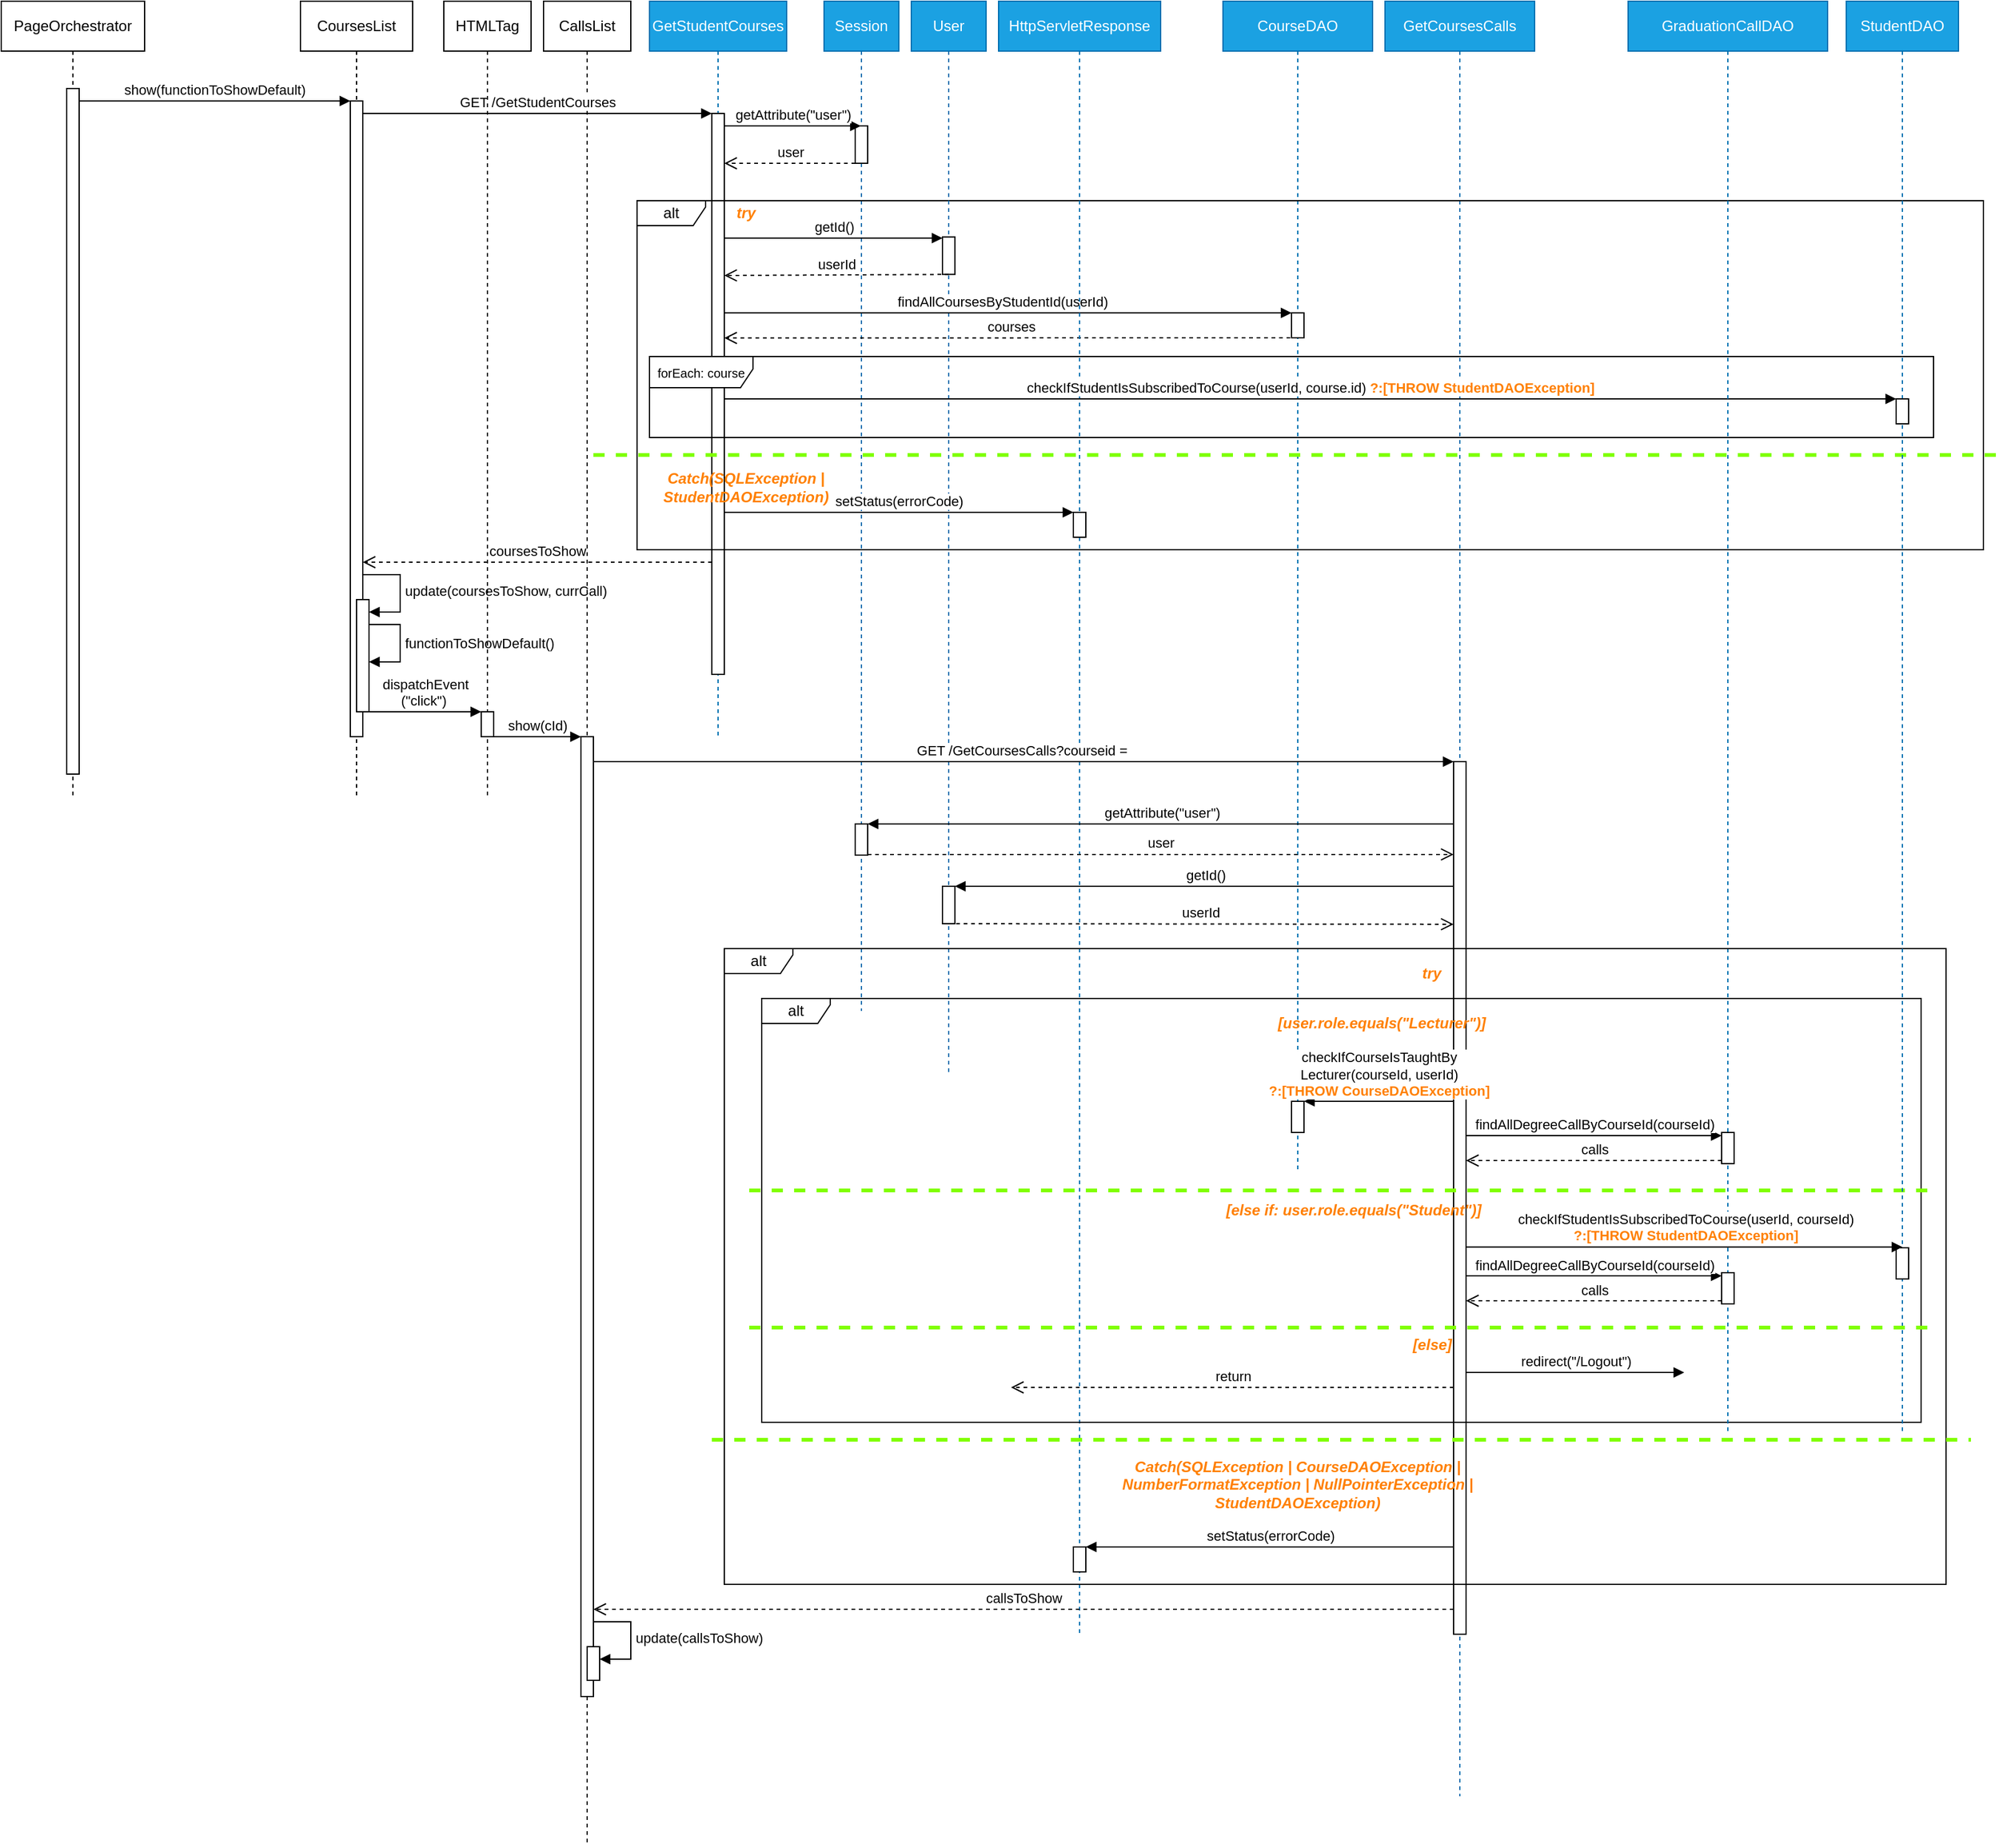 <mxfile version="21.3.7" type="device">
  <diagram name="Page-1" id="2YBvvXClWsGukQMizWep">
    <mxGraphModel dx="1424" dy="1508" grid="1" gridSize="10" guides="1" tooltips="1" connect="1" arrows="1" fold="1" page="1" pageScale="1" pageWidth="850" pageHeight="1100" math="0" shadow="0">
      <root>
        <mxCell id="0" />
        <mxCell id="1" parent="0" />
        <mxCell id="M9PD0NIGUe1Zu08BfeJv-1" value="GetCoursesCalls" style="shape=umlLifeline;perimeter=lifelinePerimeter;whiteSpace=wrap;html=1;container=0;dropTarget=0;collapsible=0;recursiveResize=0;outlineConnect=0;portConstraint=eastwest;newEdgeStyle={&quot;edgeStyle&quot;:&quot;elbowEdgeStyle&quot;,&quot;elbow&quot;:&quot;vertical&quot;,&quot;curved&quot;:0,&quot;rounded&quot;:0};fillColor=#1ba1e2;fontColor=#ffffff;strokeColor=#006EAF;" vertex="1" parent="1">
          <mxGeometry x="1910" y="210" width="120" height="1440" as="geometry" />
        </mxCell>
        <mxCell id="M9PD0NIGUe1Zu08BfeJv-2" value="" style="html=1;points=[];perimeter=orthogonalPerimeter;outlineConnect=0;targetShapes=umlLifeline;portConstraint=eastwest;newEdgeStyle={&quot;edgeStyle&quot;:&quot;elbowEdgeStyle&quot;,&quot;elbow&quot;:&quot;vertical&quot;,&quot;curved&quot;:0,&quot;rounded&quot;:0};" vertex="1" parent="1">
          <mxGeometry x="1965" y="820" width="10" height="700" as="geometry" />
        </mxCell>
        <mxCell id="M9PD0NIGUe1Zu08BfeJv-3" value="PageOrchestrator" style="shape=umlLifeline;perimeter=lifelinePerimeter;whiteSpace=wrap;html=1;container=0;dropTarget=0;collapsible=0;recursiveResize=0;outlineConnect=0;portConstraint=eastwest;newEdgeStyle={&quot;edgeStyle&quot;:&quot;elbowEdgeStyle&quot;,&quot;elbow&quot;:&quot;vertical&quot;,&quot;curved&quot;:0,&quot;rounded&quot;:0};" vertex="1" parent="1">
          <mxGeometry x="800" y="210" width="115" height="640" as="geometry" />
        </mxCell>
        <mxCell id="M9PD0NIGUe1Zu08BfeJv-4" value="" style="html=1;points=[];perimeter=orthogonalPerimeter;outlineConnect=0;targetShapes=umlLifeline;portConstraint=eastwest;newEdgeStyle={&quot;edgeStyle&quot;:&quot;elbowEdgeStyle&quot;,&quot;elbow&quot;:&quot;vertical&quot;,&quot;curved&quot;:0,&quot;rounded&quot;:0};" vertex="1" parent="M9PD0NIGUe1Zu08BfeJv-3">
          <mxGeometry x="52.5" y="70" width="10" height="550" as="geometry" />
        </mxCell>
        <mxCell id="M9PD0NIGUe1Zu08BfeJv-7" value="CoursesList" style="shape=umlLifeline;perimeter=lifelinePerimeter;whiteSpace=wrap;html=1;container=0;dropTarget=0;collapsible=0;recursiveResize=0;outlineConnect=0;portConstraint=eastwest;newEdgeStyle={&quot;edgeStyle&quot;:&quot;elbowEdgeStyle&quot;,&quot;elbow&quot;:&quot;vertical&quot;,&quot;curved&quot;:0,&quot;rounded&quot;:0};" vertex="1" parent="1">
          <mxGeometry x="1040" y="210" width="90" height="640" as="geometry" />
        </mxCell>
        <mxCell id="M9PD0NIGUe1Zu08BfeJv-8" value="" style="html=1;points=[];perimeter=orthogonalPerimeter;outlineConnect=0;targetShapes=umlLifeline;portConstraint=eastwest;newEdgeStyle={&quot;edgeStyle&quot;:&quot;elbowEdgeStyle&quot;,&quot;elbow&quot;:&quot;vertical&quot;,&quot;curved&quot;:0,&quot;rounded&quot;:0};" vertex="1" parent="M9PD0NIGUe1Zu08BfeJv-7">
          <mxGeometry x="40" y="80" width="10" height="510" as="geometry" />
        </mxCell>
        <mxCell id="M9PD0NIGUe1Zu08BfeJv-9" value="" style="html=1;points=[];perimeter=orthogonalPerimeter;outlineConnect=0;targetShapes=umlLifeline;portConstraint=eastwest;newEdgeStyle={&quot;edgeStyle&quot;:&quot;elbowEdgeStyle&quot;,&quot;elbow&quot;:&quot;vertical&quot;,&quot;curved&quot;:0,&quot;rounded&quot;:0};" vertex="1" parent="M9PD0NIGUe1Zu08BfeJv-7">
          <mxGeometry x="45" y="480" width="10" height="90" as="geometry" />
        </mxCell>
        <mxCell id="M9PD0NIGUe1Zu08BfeJv-10" value="update(coursesToShow, currCall)" style="html=1;align=left;spacingLeft=2;endArrow=block;rounded=0;edgeStyle=orthogonalEdgeStyle;curved=0;rounded=0;" edge="1" parent="M9PD0NIGUe1Zu08BfeJv-7" target="M9PD0NIGUe1Zu08BfeJv-9">
          <mxGeometry relative="1" as="geometry">
            <mxPoint x="50" y="460" as="sourcePoint" />
            <Array as="points">
              <mxPoint x="80" y="490" />
            </Array>
          </mxGeometry>
        </mxCell>
        <mxCell id="M9PD0NIGUe1Zu08BfeJv-11" value="CallsList" style="shape=umlLifeline;perimeter=lifelinePerimeter;whiteSpace=wrap;html=1;container=0;dropTarget=0;collapsible=0;recursiveResize=0;outlineConnect=0;portConstraint=eastwest;newEdgeStyle={&quot;edgeStyle&quot;:&quot;elbowEdgeStyle&quot;,&quot;elbow&quot;:&quot;vertical&quot;,&quot;curved&quot;:0,&quot;rounded&quot;:0};" vertex="1" parent="1">
          <mxGeometry x="1235" y="210" width="70" height="1480" as="geometry" />
        </mxCell>
        <mxCell id="M9PD0NIGUe1Zu08BfeJv-12" value="" style="html=1;points=[];perimeter=orthogonalPerimeter;outlineConnect=0;targetShapes=umlLifeline;portConstraint=eastwest;newEdgeStyle={&quot;edgeStyle&quot;:&quot;elbowEdgeStyle&quot;,&quot;elbow&quot;:&quot;vertical&quot;,&quot;curved&quot;:0,&quot;rounded&quot;:0};" vertex="1" parent="M9PD0NIGUe1Zu08BfeJv-11">
          <mxGeometry x="30" y="590" width="10" height="770" as="geometry" />
        </mxCell>
        <mxCell id="M9PD0NIGUe1Zu08BfeJv-13" value="" style="html=1;points=[];perimeter=orthogonalPerimeter;outlineConnect=0;targetShapes=umlLifeline;portConstraint=eastwest;newEdgeStyle={&quot;edgeStyle&quot;:&quot;elbowEdgeStyle&quot;,&quot;elbow&quot;:&quot;vertical&quot;,&quot;curved&quot;:0,&quot;rounded&quot;:0};" vertex="1" parent="M9PD0NIGUe1Zu08BfeJv-11">
          <mxGeometry x="35" y="1320" width="10" height="27" as="geometry" />
        </mxCell>
        <mxCell id="M9PD0NIGUe1Zu08BfeJv-14" value="update(callsToShow)" style="html=1;align=left;spacingLeft=2;endArrow=block;rounded=0;edgeStyle=orthogonalEdgeStyle;curved=0;rounded=0;" edge="1" parent="M9PD0NIGUe1Zu08BfeJv-11" target="M9PD0NIGUe1Zu08BfeJv-13">
          <mxGeometry relative="1" as="geometry">
            <mxPoint x="40" y="1300" as="sourcePoint" />
            <Array as="points">
              <mxPoint x="70" y="1330" />
            </Array>
          </mxGeometry>
        </mxCell>
        <mxCell id="M9PD0NIGUe1Zu08BfeJv-17" value="GetStudentCourses" style="shape=umlLifeline;perimeter=lifelinePerimeter;whiteSpace=wrap;html=1;container=0;dropTarget=0;collapsible=0;recursiveResize=0;outlineConnect=0;portConstraint=eastwest;newEdgeStyle={&quot;edgeStyle&quot;:&quot;elbowEdgeStyle&quot;,&quot;elbow&quot;:&quot;vertical&quot;,&quot;curved&quot;:0,&quot;rounded&quot;:0};fillColor=#1ba1e2;fontColor=#ffffff;strokeColor=#006EAF;" vertex="1" parent="1">
          <mxGeometry x="1320" y="210" width="110" height="590" as="geometry" />
        </mxCell>
        <mxCell id="M9PD0NIGUe1Zu08BfeJv-18" value="" style="html=1;points=[];perimeter=orthogonalPerimeter;outlineConnect=0;targetShapes=umlLifeline;portConstraint=eastwest;newEdgeStyle={&quot;edgeStyle&quot;:&quot;elbowEdgeStyle&quot;,&quot;elbow&quot;:&quot;vertical&quot;,&quot;curved&quot;:0,&quot;rounded&quot;:0};" vertex="1" parent="M9PD0NIGUe1Zu08BfeJv-17">
          <mxGeometry x="50" y="90" width="10" height="450" as="geometry" />
        </mxCell>
        <mxCell id="M9PD0NIGUe1Zu08BfeJv-19" value="Session" style="shape=umlLifeline;perimeter=lifelinePerimeter;whiteSpace=wrap;html=1;container=0;dropTarget=0;collapsible=0;recursiveResize=0;outlineConnect=0;portConstraint=eastwest;newEdgeStyle={&quot;edgeStyle&quot;:&quot;elbowEdgeStyle&quot;,&quot;elbow&quot;:&quot;vertical&quot;,&quot;curved&quot;:0,&quot;rounded&quot;:0};fillColor=#1ba1e2;fontColor=#ffffff;strokeColor=#006EAF;" vertex="1" parent="1">
          <mxGeometry x="1460" y="210" width="60" height="810" as="geometry" />
        </mxCell>
        <mxCell id="M9PD0NIGUe1Zu08BfeJv-20" value="" style="html=1;points=[];perimeter=orthogonalPerimeter;outlineConnect=0;targetShapes=umlLifeline;portConstraint=eastwest;newEdgeStyle={&quot;edgeStyle&quot;:&quot;elbowEdgeStyle&quot;,&quot;elbow&quot;:&quot;vertical&quot;,&quot;curved&quot;:0,&quot;rounded&quot;:0};" vertex="1" parent="M9PD0NIGUe1Zu08BfeJv-19">
          <mxGeometry x="25" y="100" width="10" height="30" as="geometry" />
        </mxCell>
        <mxCell id="M9PD0NIGUe1Zu08BfeJv-21" value="CourseDAO" style="shape=umlLifeline;perimeter=lifelinePerimeter;whiteSpace=wrap;html=1;container=0;dropTarget=0;collapsible=0;recursiveResize=0;outlineConnect=0;portConstraint=eastwest;newEdgeStyle={&quot;edgeStyle&quot;:&quot;elbowEdgeStyle&quot;,&quot;elbow&quot;:&quot;vertical&quot;,&quot;curved&quot;:0,&quot;rounded&quot;:0};fillColor=#1ba1e2;fontColor=#ffffff;strokeColor=#006EAF;" vertex="1" parent="1">
          <mxGeometry x="1780" y="210" width="120" height="940" as="geometry" />
        </mxCell>
        <mxCell id="M9PD0NIGUe1Zu08BfeJv-25" value="show(functionToShowDefault)" style="html=1;verticalAlign=bottom;endArrow=block;edgeStyle=elbowEdgeStyle;elbow=vertical;curved=0;rounded=0;" edge="1" parent="1" source="M9PD0NIGUe1Zu08BfeJv-4" target="M9PD0NIGUe1Zu08BfeJv-8">
          <mxGeometry x="-0.001" relative="1" as="geometry">
            <mxPoint x="465" y="760" as="sourcePoint" />
            <Array as="points">
              <mxPoint x="870" y="290" />
              <mxPoint x="715" y="280" />
              <mxPoint x="679" y="760" />
              <mxPoint x="503" y="769.17" />
              <mxPoint x="483" y="779.17" />
              <mxPoint x="503" y="769.17" />
            </Array>
            <mxPoint x="912" y="760" as="targetPoint" />
            <mxPoint as="offset" />
          </mxGeometry>
        </mxCell>
        <mxCell id="M9PD0NIGUe1Zu08BfeJv-26" value="GET /GetStudentCourses" style="html=1;verticalAlign=bottom;endArrow=block;edgeStyle=elbowEdgeStyle;elbow=vertical;curved=0;rounded=0;" edge="1" parent="1" source="M9PD0NIGUe1Zu08BfeJv-8" target="M9PD0NIGUe1Zu08BfeJv-18">
          <mxGeometry x="-0.001" relative="1" as="geometry">
            <mxPoint x="959" y="290" as="sourcePoint" />
            <Array as="points">
              <mxPoint x="1160" y="300" />
              <mxPoint x="1071" y="290" />
              <mxPoint x="1211" y="280" />
              <mxPoint x="1175" y="760" />
              <mxPoint x="999" y="769.17" />
              <mxPoint x="979" y="779.17" />
              <mxPoint x="999" y="769.17" />
            </Array>
            <mxPoint x="1280" y="120" as="targetPoint" />
            <mxPoint as="offset" />
          </mxGeometry>
        </mxCell>
        <mxCell id="M9PD0NIGUe1Zu08BfeJv-27" value="getAttribute(&quot;user&quot;)" style="html=1;verticalAlign=bottom;endArrow=block;edgeStyle=elbowEdgeStyle;elbow=vertical;curved=0;rounded=0;" edge="1" parent="1" source="M9PD0NIGUe1Zu08BfeJv-18" target="M9PD0NIGUe1Zu08BfeJv-19">
          <mxGeometry x="-0.003" width="80" relative="1" as="geometry">
            <mxPoint x="1400" y="320" as="sourcePoint" />
            <mxPoint x="1480" y="320" as="targetPoint" />
            <Array as="points">
              <mxPoint x="1390" y="310" />
            </Array>
            <mxPoint as="offset" />
          </mxGeometry>
        </mxCell>
        <mxCell id="M9PD0NIGUe1Zu08BfeJv-28" value="user" style="html=1;verticalAlign=bottom;endArrow=open;dashed=1;endSize=8;edgeStyle=elbowEdgeStyle;elbow=vertical;curved=0;rounded=0;" edge="1" parent="1" source="M9PD0NIGUe1Zu08BfeJv-20" target="M9PD0NIGUe1Zu08BfeJv-18">
          <mxGeometry relative="1" as="geometry">
            <mxPoint x="1490" y="340" as="sourcePoint" />
            <mxPoint x="1410" y="340" as="targetPoint" />
            <Array as="points">
              <mxPoint x="1450" y="340" />
              <mxPoint x="1470" y="340" />
            </Array>
          </mxGeometry>
        </mxCell>
        <mxCell id="M9PD0NIGUe1Zu08BfeJv-29" value="alt" style="shape=umlFrame;whiteSpace=wrap;html=1;pointerEvents=0;width=55;height=20;" vertex="1" parent="1">
          <mxGeometry x="1310" y="370" width="1080" height="280" as="geometry" />
        </mxCell>
        <mxCell id="M9PD0NIGUe1Zu08BfeJv-30" value="try" style="text;html=1;strokeColor=none;fillColor=none;align=center;verticalAlign=middle;whiteSpace=wrap;rounded=0;fontStyle=3;fontColor=#FF8000;" vertex="1" parent="1">
          <mxGeometry x="1350" y="370" width="95" height="20" as="geometry" />
        </mxCell>
        <mxCell id="M9PD0NIGUe1Zu08BfeJv-31" value="" style="line;strokeWidth=3;fillColor=#80FF00;align=left;verticalAlign=middle;spacingTop=-1;spacingLeft=3;spacingRight=3;rotatable=0;labelPosition=right;points=[];portConstraint=eastwest;strokeColor=#80FF00;dashed=1;fontColor=#ffffff;fontStyle=0" vertex="1" parent="1">
          <mxGeometry x="1275" y="570" width="1125" height="8" as="geometry" />
        </mxCell>
        <mxCell id="M9PD0NIGUe1Zu08BfeJv-32" value="Catch(SQLException | StudentDAOException)" style="text;html=1;align=center;verticalAlign=middle;whiteSpace=wrap;rounded=0;fontStyle=3;fontColor=#FF8000;" vertex="1" parent="1">
          <mxGeometry x="1326.25" y="590" width="142.5" height="20" as="geometry" />
        </mxCell>
        <mxCell id="M9PD0NIGUe1Zu08BfeJv-33" value="getId()" style="html=1;verticalAlign=bottom;endArrow=block;edgeStyle=elbowEdgeStyle;elbow=vertical;curved=0;rounded=0;" edge="1" parent="1" source="M9PD0NIGUe1Zu08BfeJv-18" target="M9PD0NIGUe1Zu08BfeJv-35">
          <mxGeometry width="80" relative="1" as="geometry">
            <mxPoint x="1380" y="410" as="sourcePoint" />
            <mxPoint x="1550" y="330" as="targetPoint" />
            <Array as="points">
              <mxPoint x="1530" y="400" />
            </Array>
          </mxGeometry>
        </mxCell>
        <mxCell id="M9PD0NIGUe1Zu08BfeJv-34" value="User" style="shape=umlLifeline;perimeter=lifelinePerimeter;whiteSpace=wrap;html=1;container=0;dropTarget=0;collapsible=0;recursiveResize=0;outlineConnect=0;portConstraint=eastwest;newEdgeStyle={&quot;edgeStyle&quot;:&quot;elbowEdgeStyle&quot;,&quot;elbow&quot;:&quot;vertical&quot;,&quot;curved&quot;:0,&quot;rounded&quot;:0};fillColor=#1ba1e2;fontColor=#ffffff;strokeColor=#006EAF;" vertex="1" parent="1">
          <mxGeometry x="1530" y="210" width="60" height="860" as="geometry" />
        </mxCell>
        <mxCell id="M9PD0NIGUe1Zu08BfeJv-35" value="" style="html=1;points=[];perimeter=orthogonalPerimeter;outlineConnect=0;targetShapes=umlLifeline;portConstraint=eastwest;newEdgeStyle={&quot;edgeStyle&quot;:&quot;elbowEdgeStyle&quot;,&quot;elbow&quot;:&quot;vertical&quot;,&quot;curved&quot;:0,&quot;rounded&quot;:0};" vertex="1" parent="M9PD0NIGUe1Zu08BfeJv-34">
          <mxGeometry x="25" y="189.13" width="10" height="30" as="geometry" />
        </mxCell>
        <mxCell id="M9PD0NIGUe1Zu08BfeJv-36" value="" style="html=1;points=[];perimeter=orthogonalPerimeter;outlineConnect=0;targetShapes=umlLifeline;portConstraint=eastwest;newEdgeStyle={&quot;edgeStyle&quot;:&quot;elbowEdgeStyle&quot;,&quot;elbow&quot;:&quot;vertical&quot;,&quot;curved&quot;:0,&quot;rounded&quot;:0};" vertex="1" parent="M9PD0NIGUe1Zu08BfeJv-34">
          <mxGeometry x="25" y="710" width="10" height="30" as="geometry" />
        </mxCell>
        <mxCell id="M9PD0NIGUe1Zu08BfeJv-37" value="getId()" style="html=1;verticalAlign=bottom;endArrow=block;edgeStyle=elbowEdgeStyle;elbow=vertical;curved=0;rounded=0;" edge="1" parent="M9PD0NIGUe1Zu08BfeJv-34" target="M9PD0NIGUe1Zu08BfeJv-36">
          <mxGeometry x="-0.003" width="80" relative="1" as="geometry">
            <mxPoint x="435" y="710" as="sourcePoint" />
            <mxPoint x="-35" y="710" as="targetPoint" />
            <Array as="points">
              <mxPoint x="80" y="710" />
            </Array>
            <mxPoint as="offset" />
          </mxGeometry>
        </mxCell>
        <mxCell id="M9PD0NIGUe1Zu08BfeJv-38" value="userId" style="html=1;verticalAlign=bottom;endArrow=open;dashed=1;endSize=8;edgeStyle=elbowEdgeStyle;elbow=vertical;curved=0;rounded=0;" edge="1" parent="M9PD0NIGUe1Zu08BfeJv-34" source="M9PD0NIGUe1Zu08BfeJv-36">
          <mxGeometry relative="1" as="geometry">
            <mxPoint x="60" y="740" as="sourcePoint" />
            <mxPoint x="435" y="740.47" as="targetPoint" />
            <Array as="points">
              <mxPoint x="410" y="740.47" />
              <mxPoint x="430" y="740.47" />
            </Array>
          </mxGeometry>
        </mxCell>
        <mxCell id="M9PD0NIGUe1Zu08BfeJv-39" value="userId" style="html=1;verticalAlign=bottom;endArrow=open;dashed=1;endSize=8;edgeStyle=elbowEdgeStyle;elbow=vertical;curved=0;rounded=0;" edge="1" parent="1" source="M9PD0NIGUe1Zu08BfeJv-35" target="M9PD0NIGUe1Zu08BfeJv-18">
          <mxGeometry relative="1" as="geometry">
            <mxPoint x="1590" y="429.13" as="sourcePoint" />
            <mxPoint x="1480" y="429.13" as="targetPoint" />
            <Array as="points">
              <mxPoint x="1530" y="430" />
              <mxPoint x="1550" y="420" />
            </Array>
          </mxGeometry>
        </mxCell>
        <mxCell id="M9PD0NIGUe1Zu08BfeJv-40" value="findAllCoursesByStudentId(userId)" style="html=1;verticalAlign=bottom;endArrow=block;edgeStyle=elbowEdgeStyle;elbow=vertical;curved=0;rounded=0;" edge="1" parent="1" target="M9PD0NIGUe1Zu08BfeJv-41">
          <mxGeometry width="80" relative="1" as="geometry">
            <mxPoint x="1380" y="450" as="sourcePoint" />
            <mxPoint x="1600" y="450" as="targetPoint" />
            <Array as="points">
              <mxPoint x="1650" y="460" />
              <mxPoint x="1530" y="450" />
            </Array>
          </mxGeometry>
        </mxCell>
        <mxCell id="M9PD0NIGUe1Zu08BfeJv-41" value="" style="html=1;points=[];perimeter=orthogonalPerimeter;outlineConnect=0;targetShapes=umlLifeline;portConstraint=eastwest;newEdgeStyle={&quot;edgeStyle&quot;:&quot;elbowEdgeStyle&quot;,&quot;elbow&quot;:&quot;vertical&quot;,&quot;curved&quot;:0,&quot;rounded&quot;:0};" vertex="1" parent="1">
          <mxGeometry x="1835" y="460" width="10" height="20" as="geometry" />
        </mxCell>
        <mxCell id="M9PD0NIGUe1Zu08BfeJv-42" value="courses" style="html=1;verticalAlign=bottom;endArrow=open;dashed=1;endSize=8;edgeStyle=elbowEdgeStyle;elbow=vertical;curved=0;rounded=0;" edge="1" parent="1" source="M9PD0NIGUe1Zu08BfeJv-41" target="M9PD0NIGUe1Zu08BfeJv-18">
          <mxGeometry relative="1" as="geometry">
            <mxPoint x="1685" y="480" as="sourcePoint" />
            <mxPoint x="1470" y="480" as="targetPoint" />
            <Array as="points">
              <mxPoint x="1660" y="480.13" />
            </Array>
          </mxGeometry>
        </mxCell>
        <mxCell id="M9PD0NIGUe1Zu08BfeJv-43" value="&lt;font style=&quot;font-size: 10px;&quot;&gt;forEach: course&lt;/font&gt;" style="shape=umlFrame;whiteSpace=wrap;html=1;pointerEvents=0;width=83;height=25;" vertex="1" parent="1">
          <mxGeometry x="1320" y="495" width="1030" height="65" as="geometry" />
        </mxCell>
        <mxCell id="M9PD0NIGUe1Zu08BfeJv-44" value="setStatus(errorCode)" style="html=1;verticalAlign=bottom;endArrow=block;edgeStyle=elbowEdgeStyle;elbow=vertical;curved=0;rounded=0;" edge="1" parent="1" source="M9PD0NIGUe1Zu08BfeJv-18" target="M9PD0NIGUe1Zu08BfeJv-46">
          <mxGeometry width="80" relative="1" as="geometry">
            <mxPoint x="1470" y="640" as="sourcePoint" />
            <mxPoint x="1550" y="640" as="targetPoint" />
            <Array as="points">
              <mxPoint x="1670" y="620" />
              <mxPoint x="1640" y="640" />
            </Array>
          </mxGeometry>
        </mxCell>
        <mxCell id="M9PD0NIGUe1Zu08BfeJv-45" value="HttpServletResponse" style="shape=umlLifeline;perimeter=lifelinePerimeter;whiteSpace=wrap;html=1;container=0;dropTarget=0;collapsible=0;recursiveResize=0;outlineConnect=0;portConstraint=eastwest;newEdgeStyle={&quot;edgeStyle&quot;:&quot;elbowEdgeStyle&quot;,&quot;elbow&quot;:&quot;vertical&quot;,&quot;curved&quot;:0,&quot;rounded&quot;:0};fillColor=#1ba1e2;fontColor=#ffffff;strokeColor=#006EAF;" vertex="1" parent="1">
          <mxGeometry x="1600" y="210" width="130" height="1310" as="geometry" />
        </mxCell>
        <mxCell id="M9PD0NIGUe1Zu08BfeJv-46" value="" style="html=1;points=[];perimeter=orthogonalPerimeter;outlineConnect=0;targetShapes=umlLifeline;portConstraint=eastwest;newEdgeStyle={&quot;edgeStyle&quot;:&quot;elbowEdgeStyle&quot;,&quot;elbow&quot;:&quot;vertical&quot;,&quot;curved&quot;:0,&quot;rounded&quot;:0};" vertex="1" parent="M9PD0NIGUe1Zu08BfeJv-45">
          <mxGeometry x="60" y="410" width="10" height="20" as="geometry" />
        </mxCell>
        <mxCell id="M9PD0NIGUe1Zu08BfeJv-47" value="" style="html=1;points=[];perimeter=orthogonalPerimeter;outlineConnect=0;targetShapes=umlLifeline;portConstraint=eastwest;newEdgeStyle={&quot;edgeStyle&quot;:&quot;elbowEdgeStyle&quot;,&quot;elbow&quot;:&quot;vertical&quot;,&quot;curved&quot;:0,&quot;rounded&quot;:0};" vertex="1" parent="M9PD0NIGUe1Zu08BfeJv-45">
          <mxGeometry x="60" y="1240" width="10" height="20" as="geometry" />
        </mxCell>
        <mxCell id="M9PD0NIGUe1Zu08BfeJv-48" value="coursesToShow" style="html=1;verticalAlign=bottom;endArrow=open;dashed=1;endSize=8;edgeStyle=elbowEdgeStyle;elbow=vertical;curved=0;rounded=0;" edge="1" parent="1" source="M9PD0NIGUe1Zu08BfeJv-18" target="M9PD0NIGUe1Zu08BfeJv-8">
          <mxGeometry relative="1" as="geometry">
            <mxPoint x="1350" y="700" as="sourcePoint" />
            <mxPoint x="1270" y="700" as="targetPoint" />
            <Array as="points">
              <mxPoint x="1270" y="660" />
            </Array>
          </mxGeometry>
        </mxCell>
        <mxCell id="M9PD0NIGUe1Zu08BfeJv-49" value="functionToShowDefault()" style="html=1;align=left;spacingLeft=2;endArrow=block;rounded=0;edgeStyle=orthogonalEdgeStyle;curved=0;rounded=0;" edge="1" parent="1" source="M9PD0NIGUe1Zu08BfeJv-9">
          <mxGeometry relative="1" as="geometry">
            <mxPoint x="1090" y="710" as="sourcePoint" />
            <Array as="points">
              <mxPoint x="1120" y="710" />
              <mxPoint x="1120" y="740" />
            </Array>
            <mxPoint x="1095" y="740" as="targetPoint" />
          </mxGeometry>
        </mxCell>
        <mxCell id="M9PD0NIGUe1Zu08BfeJv-50" value="dispatchEvent&lt;br&gt;(&quot;click&quot;)&amp;nbsp;" style="html=1;verticalAlign=bottom;endArrow=block;edgeStyle=elbowEdgeStyle;elbow=vertical;curved=0;rounded=0;" edge="1" parent="1" source="M9PD0NIGUe1Zu08BfeJv-9" target="M9PD0NIGUe1Zu08BfeJv-52">
          <mxGeometry width="80" relative="1" as="geometry">
            <mxPoint x="1195" y="750" as="sourcePoint" />
            <mxPoint x="1275" y="750" as="targetPoint" />
            <Array as="points">
              <mxPoint x="1175" y="780" />
              <mxPoint x="1215" y="770" />
              <mxPoint x="1205" y="760" />
            </Array>
          </mxGeometry>
        </mxCell>
        <mxCell id="M9PD0NIGUe1Zu08BfeJv-51" value="HTMLTag" style="shape=umlLifeline;perimeter=lifelinePerimeter;whiteSpace=wrap;html=1;container=0;dropTarget=0;collapsible=0;recursiveResize=0;outlineConnect=0;portConstraint=eastwest;newEdgeStyle={&quot;edgeStyle&quot;:&quot;elbowEdgeStyle&quot;,&quot;elbow&quot;:&quot;vertical&quot;,&quot;curved&quot;:0,&quot;rounded&quot;:0};" vertex="1" parent="1">
          <mxGeometry x="1155" y="210" width="70" height="640" as="geometry" />
        </mxCell>
        <mxCell id="M9PD0NIGUe1Zu08BfeJv-52" value="" style="html=1;points=[];perimeter=orthogonalPerimeter;outlineConnect=0;targetShapes=umlLifeline;portConstraint=eastwest;newEdgeStyle={&quot;edgeStyle&quot;:&quot;elbowEdgeStyle&quot;,&quot;elbow&quot;:&quot;vertical&quot;,&quot;curved&quot;:0,&quot;rounded&quot;:0};" vertex="1" parent="M9PD0NIGUe1Zu08BfeJv-51">
          <mxGeometry x="30" y="570" width="10" height="20" as="geometry" />
        </mxCell>
        <mxCell id="M9PD0NIGUe1Zu08BfeJv-53" value="show(cId)" style="html=1;verticalAlign=bottom;endArrow=block;edgeStyle=elbowEdgeStyle;elbow=vertical;curved=0;rounded=0;" edge="1" parent="1" source="M9PD0NIGUe1Zu08BfeJv-52" target="M9PD0NIGUe1Zu08BfeJv-12">
          <mxGeometry width="80" relative="1" as="geometry">
            <mxPoint x="1195" y="810" as="sourcePoint" />
            <mxPoint x="1285" y="810" as="targetPoint" />
            <Array as="points">
              <mxPoint x="1245" y="800" />
              <mxPoint x="1245" y="810" />
              <mxPoint x="1275" y="810" />
              <mxPoint x="1315" y="800" />
              <mxPoint x="1305" y="790" />
            </Array>
          </mxGeometry>
        </mxCell>
        <mxCell id="M9PD0NIGUe1Zu08BfeJv-54" value="GET /GetCoursesCalls?courseid =&amp;nbsp;" style="html=1;verticalAlign=bottom;endArrow=block;edgeStyle=elbowEdgeStyle;elbow=vertical;curved=0;rounded=0;" edge="1" parent="1" source="M9PD0NIGUe1Zu08BfeJv-12" target="M9PD0NIGUe1Zu08BfeJv-2">
          <mxGeometry width="80" relative="1" as="geometry">
            <mxPoint x="1030" y="830" as="sourcePoint" />
            <mxPoint x="1966.316" y="810" as="targetPoint" />
            <Array as="points">
              <mxPoint x="1280" y="820" />
            </Array>
          </mxGeometry>
        </mxCell>
        <mxCell id="M9PD0NIGUe1Zu08BfeJv-55" value="checkIfStudentIsSubscribedToCourse(userId, course.id) &lt;font color=&quot;#ff8000&quot;&gt;&lt;b&gt;?:[THROW StudentDAOException]&lt;/b&gt;&lt;/font&gt;" style="html=1;verticalAlign=bottom;endArrow=block;edgeStyle=elbowEdgeStyle;elbow=vertical;curved=0;rounded=0;" edge="1" parent="1" source="M9PD0NIGUe1Zu08BfeJv-18" target="M9PD0NIGUe1Zu08BfeJv-22">
          <mxGeometry width="80" relative="1" as="geometry">
            <mxPoint x="1475.0" y="529" as="sourcePoint" />
            <mxPoint x="1795" y="529" as="targetPoint" />
            <Array as="points">
              <mxPoint x="1745" y="529" />
              <mxPoint x="1625" y="519" />
            </Array>
          </mxGeometry>
        </mxCell>
        <mxCell id="M9PD0NIGUe1Zu08BfeJv-56" value="alt" style="shape=umlFrame;whiteSpace=wrap;html=1;pointerEvents=0;width=55;height=20;" vertex="1" parent="1">
          <mxGeometry x="1410" y="1010" width="930" height="340" as="geometry" />
        </mxCell>
        <mxCell id="M9PD0NIGUe1Zu08BfeJv-57" value="getAttribute(&quot;user&quot;)" style="html=1;verticalAlign=bottom;endArrow=block;edgeStyle=elbowEdgeStyle;elbow=vertical;curved=0;rounded=0;" edge="1" parent="1" source="M9PD0NIGUe1Zu08BfeJv-2" target="M9PD0NIGUe1Zu08BfeJv-59">
          <mxGeometry x="-0.003" width="80" relative="1" as="geometry">
            <mxPoint x="1775" y="864.47" as="sourcePoint" />
            <mxPoint x="1380" y="890" as="targetPoint" />
            <Array as="points">
              <mxPoint x="1610" y="870" />
            </Array>
            <mxPoint as="offset" />
          </mxGeometry>
        </mxCell>
        <mxCell id="M9PD0NIGUe1Zu08BfeJv-58" value="user" style="html=1;verticalAlign=bottom;endArrow=open;dashed=1;endSize=8;edgeStyle=elbowEdgeStyle;elbow=vertical;curved=0;rounded=0;" edge="1" parent="1" source="M9PD0NIGUe1Zu08BfeJv-59" target="M9PD0NIGUe1Zu08BfeJv-2">
          <mxGeometry relative="1" as="geometry">
            <mxPoint x="1880" y="894.47" as="sourcePoint" />
            <mxPoint x="1775" y="894.47" as="targetPoint" />
            <Array as="points">
              <mxPoint x="1845" y="894.47" />
              <mxPoint x="1865" y="894.47" />
            </Array>
          </mxGeometry>
        </mxCell>
        <mxCell id="M9PD0NIGUe1Zu08BfeJv-59" value="" style="html=1;points=[];perimeter=orthogonalPerimeter;outlineConnect=0;targetShapes=umlLifeline;portConstraint=eastwest;newEdgeStyle={&quot;edgeStyle&quot;:&quot;elbowEdgeStyle&quot;,&quot;elbow&quot;:&quot;vertical&quot;,&quot;curved&quot;:0,&quot;rounded&quot;:0};" vertex="1" parent="1">
          <mxGeometry x="1485" y="870" width="10" height="25" as="geometry" />
        </mxCell>
        <mxCell id="M9PD0NIGUe1Zu08BfeJv-60" value="[user.role.equals(&quot;Lecturer&quot;)]" style="text;html=1;strokeColor=none;fillColor=none;align=center;verticalAlign=middle;whiteSpace=wrap;rounded=0;fontStyle=3;fontColor=#FF8000;" vertex="1" parent="1">
          <mxGeometry x="1860" y="1020" width="95" height="20" as="geometry" />
        </mxCell>
        <mxCell id="M9PD0NIGUe1Zu08BfeJv-61" value="GraduationCallDAO" style="shape=umlLifeline;perimeter=lifelinePerimeter;whiteSpace=wrap;html=1;container=0;dropTarget=0;collapsible=0;recursiveResize=0;outlineConnect=0;portConstraint=eastwest;newEdgeStyle={&quot;edgeStyle&quot;:&quot;elbowEdgeStyle&quot;,&quot;elbow&quot;:&quot;vertical&quot;,&quot;curved&quot;:0,&quot;rounded&quot;:0};fillColor=#1ba1e2;fontColor=#ffffff;strokeColor=#006EAF;" vertex="1" parent="1">
          <mxGeometry x="2105" y="210" width="160" height="1150" as="geometry" />
        </mxCell>
        <mxCell id="M9PD0NIGUe1Zu08BfeJv-62" value="" style="html=1;points=[];perimeter=orthogonalPerimeter;outlineConnect=0;targetShapes=umlLifeline;portConstraint=eastwest;newEdgeStyle={&quot;edgeStyle&quot;:&quot;elbowEdgeStyle&quot;,&quot;elbow&quot;:&quot;vertical&quot;,&quot;curved&quot;:0,&quot;rounded&quot;:0};" vertex="1" parent="M9PD0NIGUe1Zu08BfeJv-61">
          <mxGeometry x="75" y="907.5" width="10" height="25" as="geometry" />
        </mxCell>
        <mxCell id="M9PD0NIGUe1Zu08BfeJv-63" value="" style="html=1;points=[];perimeter=orthogonalPerimeter;outlineConnect=0;targetShapes=umlLifeline;portConstraint=eastwest;newEdgeStyle={&quot;edgeStyle&quot;:&quot;elbowEdgeStyle&quot;,&quot;elbow&quot;:&quot;vertical&quot;,&quot;curved&quot;:0,&quot;rounded&quot;:0};" vertex="1" parent="M9PD0NIGUe1Zu08BfeJv-61">
          <mxGeometry x="75" y="1020" width="10" height="25" as="geometry" />
        </mxCell>
        <mxCell id="M9PD0NIGUe1Zu08BfeJv-64" value="findAllDegreeCallByCourseId(courseId)" style="html=1;verticalAlign=bottom;endArrow=block;edgeStyle=elbowEdgeStyle;elbow=vertical;curved=0;rounded=0;" edge="1" parent="M9PD0NIGUe1Zu08BfeJv-61" target="M9PD0NIGUe1Zu08BfeJv-63">
          <mxGeometry width="80" relative="1" as="geometry">
            <mxPoint x="-130" y="1022.5" as="sourcePoint" />
            <mxPoint x="-45" y="1012.5" as="targetPoint" />
            <Array as="points">
              <mxPoint x="-55" y="1022.5" />
              <mxPoint x="-115" y="1022.5" />
            </Array>
          </mxGeometry>
        </mxCell>
        <mxCell id="M9PD0NIGUe1Zu08BfeJv-65" value="calls" style="html=1;verticalAlign=bottom;endArrow=open;dashed=1;endSize=8;edgeStyle=elbowEdgeStyle;elbow=vertical;curved=0;rounded=0;exitX=0;exitY=0.9;exitDx=0;exitDy=0;exitPerimeter=0;" edge="1" parent="M9PD0NIGUe1Zu08BfeJv-61" source="M9PD0NIGUe1Zu08BfeJv-63">
          <mxGeometry relative="1" as="geometry">
            <mxPoint x="75" y="1052.5" as="sourcePoint" />
            <mxPoint x="-130" y="1042.5" as="targetPoint" />
          </mxGeometry>
        </mxCell>
        <mxCell id="M9PD0NIGUe1Zu08BfeJv-66" value="alt" style="shape=umlFrame;whiteSpace=wrap;html=1;pointerEvents=0;width=55;height=20;" vertex="1" parent="1">
          <mxGeometry x="1380" y="970" width="980" height="510" as="geometry" />
        </mxCell>
        <mxCell id="M9PD0NIGUe1Zu08BfeJv-67" value="try" style="text;html=1;strokeColor=none;fillColor=none;align=center;verticalAlign=middle;whiteSpace=wrap;rounded=0;fontStyle=3;fontColor=#FF8000;" vertex="1" parent="1">
          <mxGeometry x="1900" y="980" width="95" height="20" as="geometry" />
        </mxCell>
        <mxCell id="M9PD0NIGUe1Zu08BfeJv-68" value="[else if: user.role.equals(&quot;Student&quot;)]" style="text;html=1;strokeColor=none;fillColor=none;align=center;verticalAlign=middle;whiteSpace=wrap;rounded=0;fontStyle=3;fontColor=#FF8000;" vertex="1" parent="1">
          <mxGeometry x="1775" y="1170" width="220" height="20" as="geometry" />
        </mxCell>
        <mxCell id="M9PD0NIGUe1Zu08BfeJv-69" value="" style="line;strokeWidth=3;fillColor=#80FF00;align=left;verticalAlign=middle;spacingTop=-1;spacingLeft=3;spacingRight=3;rotatable=0;labelPosition=right;points=[];portConstraint=eastwest;strokeColor=#80FF00;dashed=1;fontColor=#ffffff;fontStyle=0" vertex="1" parent="1">
          <mxGeometry x="1400" y="1160" width="950" height="8" as="geometry" />
        </mxCell>
        <mxCell id="M9PD0NIGUe1Zu08BfeJv-70" value="findAllDegreeCallByCourseId(courseId)" style="html=1;verticalAlign=bottom;endArrow=block;edgeStyle=elbowEdgeStyle;elbow=vertical;curved=0;rounded=0;" edge="1" parent="1" source="M9PD0NIGUe1Zu08BfeJv-2" target="M9PD0NIGUe1Zu08BfeJv-62">
          <mxGeometry width="80" relative="1" as="geometry">
            <mxPoint x="1980" y="1110" as="sourcePoint" />
            <mxPoint x="2060" y="1110" as="targetPoint" />
            <Array as="points">
              <mxPoint x="2050" y="1120" />
              <mxPoint x="1990" y="1120" />
            </Array>
          </mxGeometry>
        </mxCell>
        <mxCell id="M9PD0NIGUe1Zu08BfeJv-71" value="calls" style="html=1;verticalAlign=bottom;endArrow=open;dashed=1;endSize=8;edgeStyle=elbowEdgeStyle;elbow=vertical;curved=0;rounded=0;exitX=0;exitY=0.9;exitDx=0;exitDy=0;exitPerimeter=0;" edge="1" parent="1" source="M9PD0NIGUe1Zu08BfeJv-62" target="M9PD0NIGUe1Zu08BfeJv-2">
          <mxGeometry relative="1" as="geometry">
            <mxPoint x="2180" y="1150" as="sourcePoint" />
            <mxPoint x="2100" y="1150" as="targetPoint" />
          </mxGeometry>
        </mxCell>
        <mxCell id="M9PD0NIGUe1Zu08BfeJv-72" value="StudentDAO" style="shape=umlLifeline;perimeter=lifelinePerimeter;whiteSpace=wrap;html=1;container=0;dropTarget=0;collapsible=0;recursiveResize=0;outlineConnect=0;portConstraint=eastwest;newEdgeStyle={&quot;edgeStyle&quot;:&quot;elbowEdgeStyle&quot;,&quot;elbow&quot;:&quot;vertical&quot;,&quot;curved&quot;:0,&quot;rounded&quot;:0};fillColor=#1ba1e2;fontColor=#ffffff;strokeColor=#006EAF;" vertex="1" parent="1">
          <mxGeometry x="2280" y="210" width="90" height="1150" as="geometry" />
        </mxCell>
        <mxCell id="M9PD0NIGUe1Zu08BfeJv-73" value="" style="html=1;points=[];perimeter=orthogonalPerimeter;outlineConnect=0;targetShapes=umlLifeline;portConstraint=eastwest;newEdgeStyle={&quot;edgeStyle&quot;:&quot;elbowEdgeStyle&quot;,&quot;elbow&quot;:&quot;vertical&quot;,&quot;curved&quot;:0,&quot;rounded&quot;:0};" vertex="1" parent="M9PD0NIGUe1Zu08BfeJv-72">
          <mxGeometry x="40" y="1000" width="10" height="25" as="geometry" />
        </mxCell>
        <mxCell id="M9PD0NIGUe1Zu08BfeJv-22" value="" style="html=1;points=[];perimeter=orthogonalPerimeter;outlineConnect=0;targetShapes=umlLifeline;portConstraint=eastwest;newEdgeStyle={&quot;edgeStyle&quot;:&quot;elbowEdgeStyle&quot;,&quot;elbow&quot;:&quot;vertical&quot;,&quot;curved&quot;:0,&quot;rounded&quot;:0};" vertex="1" parent="M9PD0NIGUe1Zu08BfeJv-72">
          <mxGeometry x="40" y="319" width="10" height="20" as="geometry" />
        </mxCell>
        <mxCell id="M9PD0NIGUe1Zu08BfeJv-74" value="checkIfStudentIsSubscribedToCourse(userId, courseId) &lt;br&gt;&lt;b&gt;&lt;font color=&quot;#ff8000&quot;&gt;?:[THROW StudentDAOException]&lt;/font&gt;&lt;/b&gt;" style="html=1;verticalAlign=bottom;endArrow=block;edgeStyle=elbowEdgeStyle;elbow=vertical;curved=0;rounded=0;" edge="1" parent="1" target="M9PD0NIGUe1Zu08BfeJv-73">
          <mxGeometry width="80" relative="1" as="geometry">
            <mxPoint x="1975" y="1209.38" as="sourcePoint" />
            <mxPoint x="2180" y="1209.38" as="targetPoint" />
            <Array as="points">
              <mxPoint x="2050" y="1209.38" />
              <mxPoint x="1990" y="1209.38" />
            </Array>
          </mxGeometry>
        </mxCell>
        <mxCell id="M9PD0NIGUe1Zu08BfeJv-75" value="" style="line;strokeWidth=3;fillColor=#80FF00;align=left;verticalAlign=middle;spacingTop=-1;spacingLeft=3;spacingRight=3;rotatable=0;labelPosition=right;points=[];portConstraint=eastwest;strokeColor=#80FF00;dashed=1;fontColor=#ffffff;fontStyle=0" vertex="1" parent="1">
          <mxGeometry x="1400" y="1270" width="950" height="8" as="geometry" />
        </mxCell>
        <mxCell id="M9PD0NIGUe1Zu08BfeJv-76" value="[else]" style="text;html=1;strokeColor=none;fillColor=none;align=center;verticalAlign=middle;whiteSpace=wrap;rounded=0;fontStyle=3;fontColor=#FF8000;" vertex="1" parent="1">
          <mxGeometry x="1912.5" y="1278" width="70" height="20" as="geometry" />
        </mxCell>
        <mxCell id="M9PD0NIGUe1Zu08BfeJv-77" value="redirect(&quot;/Logout&quot;)" style="html=1;verticalAlign=bottom;endArrow=block;edgeStyle=elbowEdgeStyle;elbow=vertical;curved=0;rounded=0;" edge="1" parent="1" source="M9PD0NIGUe1Zu08BfeJv-2">
          <mxGeometry width="80" relative="1" as="geometry">
            <mxPoint x="1970" y="1300" as="sourcePoint" />
            <mxPoint x="2150" y="1310" as="targetPoint" />
            <Array as="points">
              <mxPoint x="2080" y="1310" />
            </Array>
          </mxGeometry>
        </mxCell>
        <mxCell id="M9PD0NIGUe1Zu08BfeJv-78" value="return" style="html=1;verticalAlign=bottom;endArrow=open;dashed=1;endSize=8;edgeStyle=elbowEdgeStyle;elbow=vertical;curved=0;rounded=0;" edge="1" parent="1" source="M9PD0NIGUe1Zu08BfeJv-2">
          <mxGeometry relative="1" as="geometry">
            <mxPoint x="1970" y="1320" as="sourcePoint" />
            <mxPoint x="1610" y="1322" as="targetPoint" />
          </mxGeometry>
        </mxCell>
        <mxCell id="M9PD0NIGUe1Zu08BfeJv-79" value="Catch(SQLException | CourseDAOException | NumberFormatException | NullPointerException | StudentDAOException)" style="text;html=1;align=center;verticalAlign=middle;whiteSpace=wrap;rounded=0;fontStyle=3;fontColor=#FF8000;" vertex="1" parent="1">
          <mxGeometry x="1680" y="1390" width="320" height="20" as="geometry" />
        </mxCell>
        <mxCell id="M9PD0NIGUe1Zu08BfeJv-80" value="setStatus(errorCode)" style="html=1;verticalAlign=bottom;endArrow=block;edgeStyle=elbowEdgeStyle;elbow=vertical;curved=0;rounded=0;" edge="1" parent="1" target="M9PD0NIGUe1Zu08BfeJv-47">
          <mxGeometry x="-0.003" width="80" relative="1" as="geometry">
            <mxPoint x="1965" y="1450" as="sourcePoint" />
            <mxPoint x="1565" y="1430" as="targetPoint" />
            <Array as="points">
              <mxPoint x="1870" y="1450" />
              <mxPoint x="1910" y="1440" />
              <mxPoint x="1680" y="1430" />
            </Array>
            <mxPoint as="offset" />
          </mxGeometry>
        </mxCell>
        <mxCell id="M9PD0NIGUe1Zu08BfeJv-81" value="callsToShow" style="html=1;verticalAlign=bottom;endArrow=open;dashed=1;endSize=8;edgeStyle=elbowEdgeStyle;elbow=vertical;curved=0;rounded=0;" edge="1" parent="1" source="M9PD0NIGUe1Zu08BfeJv-2" target="M9PD0NIGUe1Zu08BfeJv-12">
          <mxGeometry relative="1" as="geometry">
            <mxPoint x="1965" y="1480" as="sourcePoint" />
            <mxPoint x="1440" y="1480" as="targetPoint" />
            <Array as="points">
              <mxPoint x="1750" y="1500" />
              <mxPoint x="1865" y="1480" />
            </Array>
          </mxGeometry>
        </mxCell>
        <mxCell id="M9PD0NIGUe1Zu08BfeJv-82" value="" style="line;strokeWidth=3;fillColor=#80FF00;align=left;verticalAlign=middle;spacingTop=-1;spacingLeft=3;spacingRight=3;rotatable=0;labelPosition=right;points=[];portConstraint=eastwest;strokeColor=#80FF00;dashed=1;fontColor=#ffffff;fontStyle=0" vertex="1" parent="1">
          <mxGeometry x="1370" y="1360" width="1010" height="8" as="geometry" />
        </mxCell>
        <mxCell id="M9PD0NIGUe1Zu08BfeJv-23" value="" style="html=1;points=[];perimeter=orthogonalPerimeter;outlineConnect=0;targetShapes=umlLifeline;portConstraint=eastwest;newEdgeStyle={&quot;edgeStyle&quot;:&quot;elbowEdgeStyle&quot;,&quot;elbow&quot;:&quot;vertical&quot;,&quot;curved&quot;:0,&quot;rounded&quot;:0};" vertex="1" parent="1">
          <mxGeometry x="1835" y="1092.5" width="10" height="25" as="geometry" />
        </mxCell>
        <mxCell id="M9PD0NIGUe1Zu08BfeJv-24" value="checkIfCourseIsTaughtBy&lt;br&gt;Lecturer(courseId, userId) &lt;br&gt;&lt;b&gt;&lt;font color=&quot;#ff8000&quot;&gt;?:[THROW CourseDAOException]&lt;/font&gt;&lt;/b&gt;" style="html=1;verticalAlign=bottom;endArrow=block;edgeStyle=elbowEdgeStyle;elbow=vertical;curved=0;rounded=0;" edge="1" parent="1" target="M9PD0NIGUe1Zu08BfeJv-23">
          <mxGeometry width="80" relative="1" as="geometry">
            <mxPoint x="1965" y="1092.5" as="sourcePoint" />
            <mxPoint x="1970" y="1082.5" as="targetPoint" />
            <Array as="points">
              <mxPoint x="1900" y="1092.5" />
              <mxPoint x="1910" y="1072.5" />
              <mxPoint x="1910" y="1062.5" />
            </Array>
          </mxGeometry>
        </mxCell>
      </root>
    </mxGraphModel>
  </diagram>
</mxfile>
